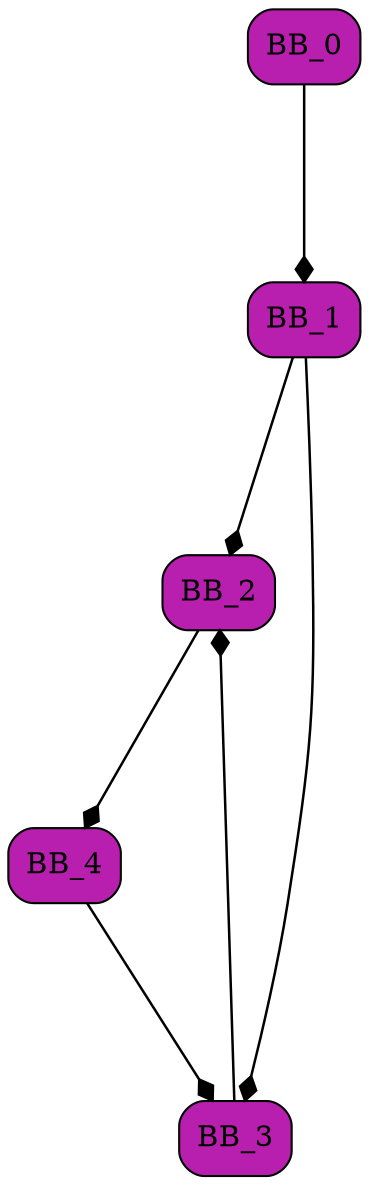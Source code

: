 digraph List {
	dpi = 100;
	fontname = "Comic Sans MS";
	fontsize = 20;
	rankdir  = TB;
graph [fillcolor = lightgreen, ranksep = 1.3, nodesep = 0.5,style = "rounded", color = green, penwidth = 2];
edge [color = black, arrowhead = diamond, arrowsize = 1, penwidth = 1.2];
BB_0[shape = Mrecord, style = filled,fillcolor = "#B91FAF"];
BB_0 -> BB_1;
BB_1[shape = Mrecord, style = filled,fillcolor = "#B91FAF"];
BB_1 -> BB_2;
BB_1 -> BB_3;
BB_2[shape = Mrecord, style = filled,fillcolor = "#B91FAF"];
BB_2 -> BB_4;
BB_3[shape = Mrecord, style = filled,fillcolor = "#B91FAF"];
BB_3 -> BB_2;
BB_4[shape = Mrecord, style = filled,fillcolor = "#B91FAF"];
BB_4 -> BB_3;
}
